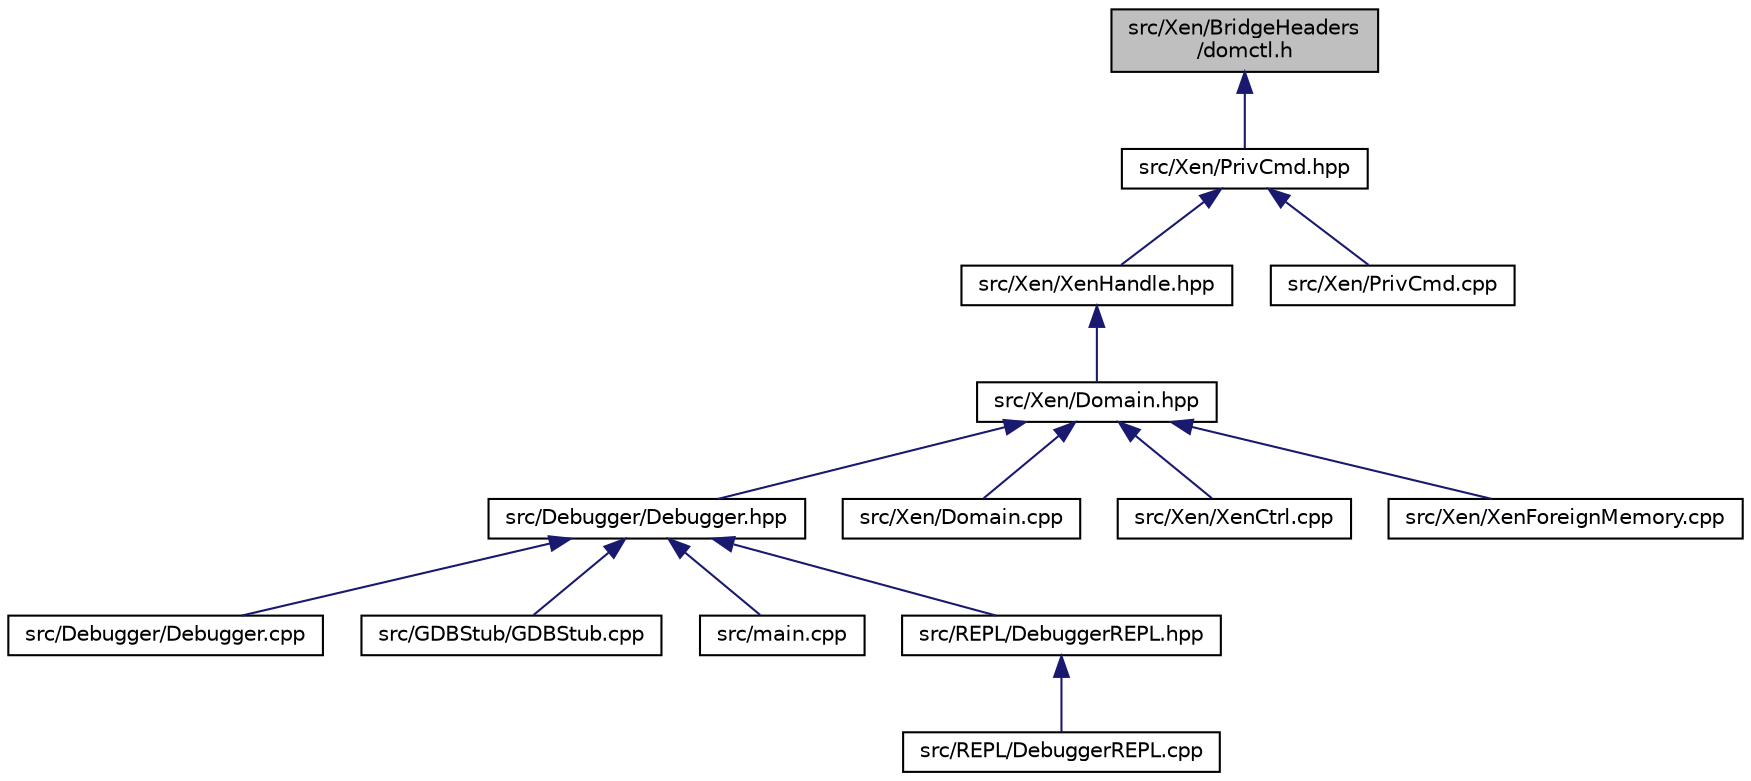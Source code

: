 digraph "src/Xen/BridgeHeaders/domctl.h"
{
  edge [fontname="Helvetica",fontsize="10",labelfontname="Helvetica",labelfontsize="10"];
  node [fontname="Helvetica",fontsize="10",shape=record];
  Node2 [label="src/Xen/BridgeHeaders\l/domctl.h",height=0.2,width=0.4,color="black", fillcolor="grey75", style="filled", fontcolor="black"];
  Node2 -> Node3 [dir="back",color="midnightblue",fontsize="10",style="solid"];
  Node3 [label="src/Xen/PrivCmd.hpp",height=0.2,width=0.4,color="black", fillcolor="white", style="filled",URL="$_priv_cmd_8hpp.html"];
  Node3 -> Node4 [dir="back",color="midnightblue",fontsize="10",style="solid"];
  Node4 [label="src/Xen/XenHandle.hpp",height=0.2,width=0.4,color="black", fillcolor="white", style="filled",URL="$_xen_handle_8hpp.html"];
  Node4 -> Node5 [dir="back",color="midnightblue",fontsize="10",style="solid"];
  Node5 [label="src/Xen/Domain.hpp",height=0.2,width=0.4,color="black", fillcolor="white", style="filled",URL="$_domain_8hpp.html"];
  Node5 -> Node6 [dir="back",color="midnightblue",fontsize="10",style="solid"];
  Node6 [label="src/Debugger/Debugger.hpp",height=0.2,width=0.4,color="black", fillcolor="white", style="filled",URL="$_debugger_8hpp.html"];
  Node6 -> Node7 [dir="back",color="midnightblue",fontsize="10",style="solid"];
  Node7 [label="src/Debugger/Debugger.cpp",height=0.2,width=0.4,color="black", fillcolor="white", style="filled",URL="$_debugger_8cpp.html"];
  Node6 -> Node8 [dir="back",color="midnightblue",fontsize="10",style="solid"];
  Node8 [label="src/GDBStub/GDBStub.cpp",height=0.2,width=0.4,color="black", fillcolor="white", style="filled",URL="$_g_d_b_stub_8cpp.html"];
  Node6 -> Node9 [dir="back",color="midnightblue",fontsize="10",style="solid"];
  Node9 [label="src/main.cpp",height=0.2,width=0.4,color="black", fillcolor="white", style="filled",URL="$main_8cpp.html"];
  Node6 -> Node10 [dir="back",color="midnightblue",fontsize="10",style="solid"];
  Node10 [label="src/REPL/DebuggerREPL.hpp",height=0.2,width=0.4,color="black", fillcolor="white", style="filled",URL="$_debugger_r_e_p_l_8hpp.html"];
  Node10 -> Node11 [dir="back",color="midnightblue",fontsize="10",style="solid"];
  Node11 [label="src/REPL/DebuggerREPL.cpp",height=0.2,width=0.4,color="black", fillcolor="white", style="filled",URL="$_debugger_r_e_p_l_8cpp.html"];
  Node5 -> Node12 [dir="back",color="midnightblue",fontsize="10",style="solid"];
  Node12 [label="src/Xen/Domain.cpp",height=0.2,width=0.4,color="black", fillcolor="white", style="filled",URL="$_domain_8cpp.html"];
  Node5 -> Node13 [dir="back",color="midnightblue",fontsize="10",style="solid"];
  Node13 [label="src/Xen/XenCtrl.cpp",height=0.2,width=0.4,color="black", fillcolor="white", style="filled",URL="$_xen_ctrl_8cpp.html"];
  Node5 -> Node14 [dir="back",color="midnightblue",fontsize="10",style="solid"];
  Node14 [label="src/Xen/XenForeignMemory.cpp",height=0.2,width=0.4,color="black", fillcolor="white", style="filled",URL="$_xen_foreign_memory_8cpp.html"];
  Node3 -> Node15 [dir="back",color="midnightblue",fontsize="10",style="solid"];
  Node15 [label="src/Xen/PrivCmd.cpp",height=0.2,width=0.4,color="black", fillcolor="white", style="filled",URL="$_priv_cmd_8cpp.html"];
}
